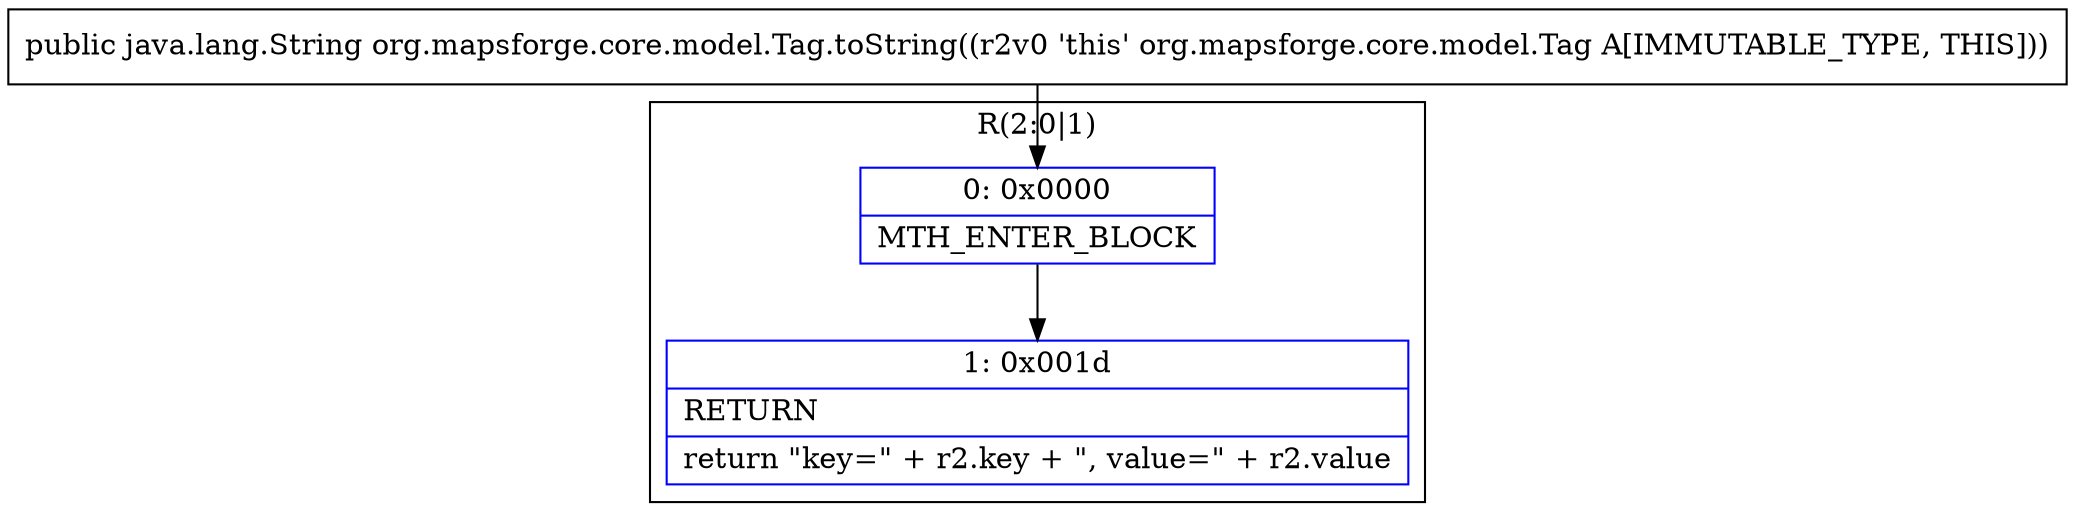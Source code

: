 digraph "CFG fororg.mapsforge.core.model.Tag.toString()Ljava\/lang\/String;" {
subgraph cluster_Region_1511336497 {
label = "R(2:0|1)";
node [shape=record,color=blue];
Node_0 [shape=record,label="{0\:\ 0x0000|MTH_ENTER_BLOCK\l}"];
Node_1 [shape=record,label="{1\:\ 0x001d|RETURN\l|return \"key=\" + r2.key + \", value=\" + r2.value\l}"];
}
MethodNode[shape=record,label="{public java.lang.String org.mapsforge.core.model.Tag.toString((r2v0 'this' org.mapsforge.core.model.Tag A[IMMUTABLE_TYPE, THIS])) }"];
MethodNode -> Node_0;
Node_0 -> Node_1;
}

